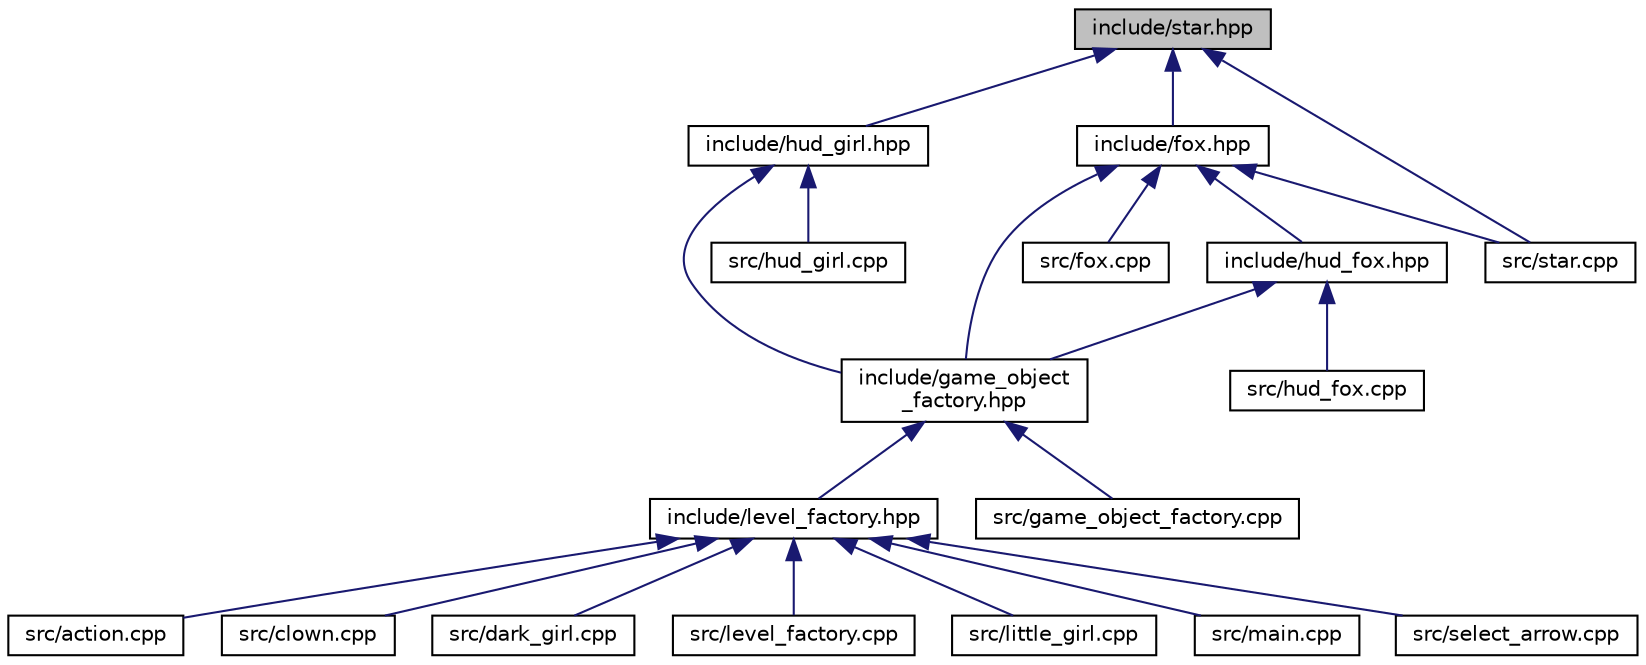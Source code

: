 digraph "include/star.hpp"
{
  edge [fontname="Helvetica",fontsize="10",labelfontname="Helvetica",labelfontsize="10"];
  node [fontname="Helvetica",fontsize="10",shape=record];
  Node1 [label="include/star.hpp",height=0.2,width=0.4,color="black", fillcolor="grey75", style="filled", fontcolor="black"];
  Node1 -> Node2 [dir="back",color="midnightblue",fontsize="10",style="solid"];
  Node2 [label="include/fox.hpp",height=0.2,width=0.4,color="black", fillcolor="white", style="filled",URL="$fox_8hpp.html"];
  Node2 -> Node3 [dir="back",color="midnightblue",fontsize="10",style="solid"];
  Node3 [label="include/game_object\l_factory.hpp",height=0.2,width=0.4,color="black", fillcolor="white", style="filled",URL="$game__object__factory_8hpp.html"];
  Node3 -> Node4 [dir="back",color="midnightblue",fontsize="10",style="solid"];
  Node4 [label="include/level_factory.hpp",height=0.2,width=0.4,color="black", fillcolor="white", style="filled",URL="$level__factory_8hpp.html"];
  Node4 -> Node5 [dir="back",color="midnightblue",fontsize="10",style="solid"];
  Node5 [label="src/action.cpp",height=0.2,width=0.4,color="black", fillcolor="white", style="filled",URL="$action_8cpp.html"];
  Node4 -> Node6 [dir="back",color="midnightblue",fontsize="10",style="solid"];
  Node6 [label="src/clown.cpp",height=0.2,width=0.4,color="black", fillcolor="white", style="filled",URL="$clown_8cpp.html"];
  Node4 -> Node7 [dir="back",color="midnightblue",fontsize="10",style="solid"];
  Node7 [label="src/dark_girl.cpp",height=0.2,width=0.4,color="black", fillcolor="white", style="filled",URL="$dark__girl_8cpp.html"];
  Node4 -> Node8 [dir="back",color="midnightblue",fontsize="10",style="solid"];
  Node8 [label="src/level_factory.cpp",height=0.2,width=0.4,color="black", fillcolor="white", style="filled",URL="$level__factory_8cpp.html"];
  Node4 -> Node9 [dir="back",color="midnightblue",fontsize="10",style="solid"];
  Node9 [label="src/little_girl.cpp",height=0.2,width=0.4,color="black", fillcolor="white", style="filled",URL="$little__girl_8cpp.html"];
  Node4 -> Node10 [dir="back",color="midnightblue",fontsize="10",style="solid"];
  Node10 [label="src/main.cpp",height=0.2,width=0.4,color="black", fillcolor="white", style="filled",URL="$main_8cpp.html"];
  Node4 -> Node11 [dir="back",color="midnightblue",fontsize="10",style="solid"];
  Node11 [label="src/select_arrow.cpp",height=0.2,width=0.4,color="black", fillcolor="white", style="filled",URL="$select__arrow_8cpp.html"];
  Node3 -> Node12 [dir="back",color="midnightblue",fontsize="10",style="solid"];
  Node12 [label="src/game_object_factory.cpp",height=0.2,width=0.4,color="black", fillcolor="white", style="filled",URL="$game__object__factory_8cpp.html"];
  Node2 -> Node13 [dir="back",color="midnightblue",fontsize="10",style="solid"];
  Node13 [label="include/hud_fox.hpp",height=0.2,width=0.4,color="black", fillcolor="white", style="filled",URL="$hud__fox_8hpp.html"];
  Node13 -> Node3 [dir="back",color="midnightblue",fontsize="10",style="solid"];
  Node13 -> Node14 [dir="back",color="midnightblue",fontsize="10",style="solid"];
  Node14 [label="src/hud_fox.cpp",height=0.2,width=0.4,color="black", fillcolor="white", style="filled",URL="$hud__fox_8cpp.html"];
  Node2 -> Node15 [dir="back",color="midnightblue",fontsize="10",style="solid"];
  Node15 [label="src/fox.cpp",height=0.2,width=0.4,color="black", fillcolor="white", style="filled",URL="$fox_8cpp.html"];
  Node2 -> Node16 [dir="back",color="midnightblue",fontsize="10",style="solid"];
  Node16 [label="src/star.cpp",height=0.2,width=0.4,color="black", fillcolor="white", style="filled",URL="$star_8cpp.html"];
  Node1 -> Node17 [dir="back",color="midnightblue",fontsize="10",style="solid"];
  Node17 [label="include/hud_girl.hpp",height=0.2,width=0.4,color="black", fillcolor="white", style="filled",URL="$hud__girl_8hpp.html"];
  Node17 -> Node3 [dir="back",color="midnightblue",fontsize="10",style="solid"];
  Node17 -> Node18 [dir="back",color="midnightblue",fontsize="10",style="solid"];
  Node18 [label="src/hud_girl.cpp",height=0.2,width=0.4,color="black", fillcolor="white", style="filled",URL="$hud__girl_8cpp.html"];
  Node1 -> Node16 [dir="back",color="midnightblue",fontsize="10",style="solid"];
}
